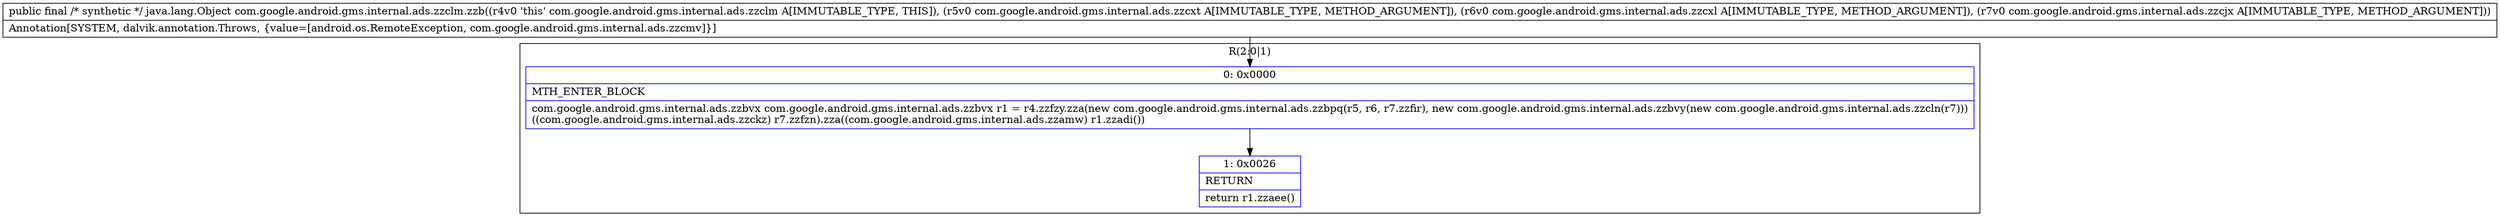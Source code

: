 digraph "CFG forcom.google.android.gms.internal.ads.zzclm.zzb(Lcom\/google\/android\/gms\/internal\/ads\/zzcxt;Lcom\/google\/android\/gms\/internal\/ads\/zzcxl;Lcom\/google\/android\/gms\/internal\/ads\/zzcjx;)Ljava\/lang\/Object;" {
subgraph cluster_Region_1848053476 {
label = "R(2:0|1)";
node [shape=record,color=blue];
Node_0 [shape=record,label="{0\:\ 0x0000|MTH_ENTER_BLOCK\l|com.google.android.gms.internal.ads.zzbvx com.google.android.gms.internal.ads.zzbvx r1 = r4.zzfzy.zza(new com.google.android.gms.internal.ads.zzbpq(r5, r6, r7.zzfir), new com.google.android.gms.internal.ads.zzbvy(new com.google.android.gms.internal.ads.zzcln(r7)))\l((com.google.android.gms.internal.ads.zzckz) r7.zzfzn).zza((com.google.android.gms.internal.ads.zzamw) r1.zzadi())\l}"];
Node_1 [shape=record,label="{1\:\ 0x0026|RETURN\l|return r1.zzaee()\l}"];
}
MethodNode[shape=record,label="{public final \/* synthetic *\/ java.lang.Object com.google.android.gms.internal.ads.zzclm.zzb((r4v0 'this' com.google.android.gms.internal.ads.zzclm A[IMMUTABLE_TYPE, THIS]), (r5v0 com.google.android.gms.internal.ads.zzcxt A[IMMUTABLE_TYPE, METHOD_ARGUMENT]), (r6v0 com.google.android.gms.internal.ads.zzcxl A[IMMUTABLE_TYPE, METHOD_ARGUMENT]), (r7v0 com.google.android.gms.internal.ads.zzcjx A[IMMUTABLE_TYPE, METHOD_ARGUMENT]))  | Annotation[SYSTEM, dalvik.annotation.Throws, \{value=[android.os.RemoteException, com.google.android.gms.internal.ads.zzcmv]\}]\l}"];
MethodNode -> Node_0;
Node_0 -> Node_1;
}

